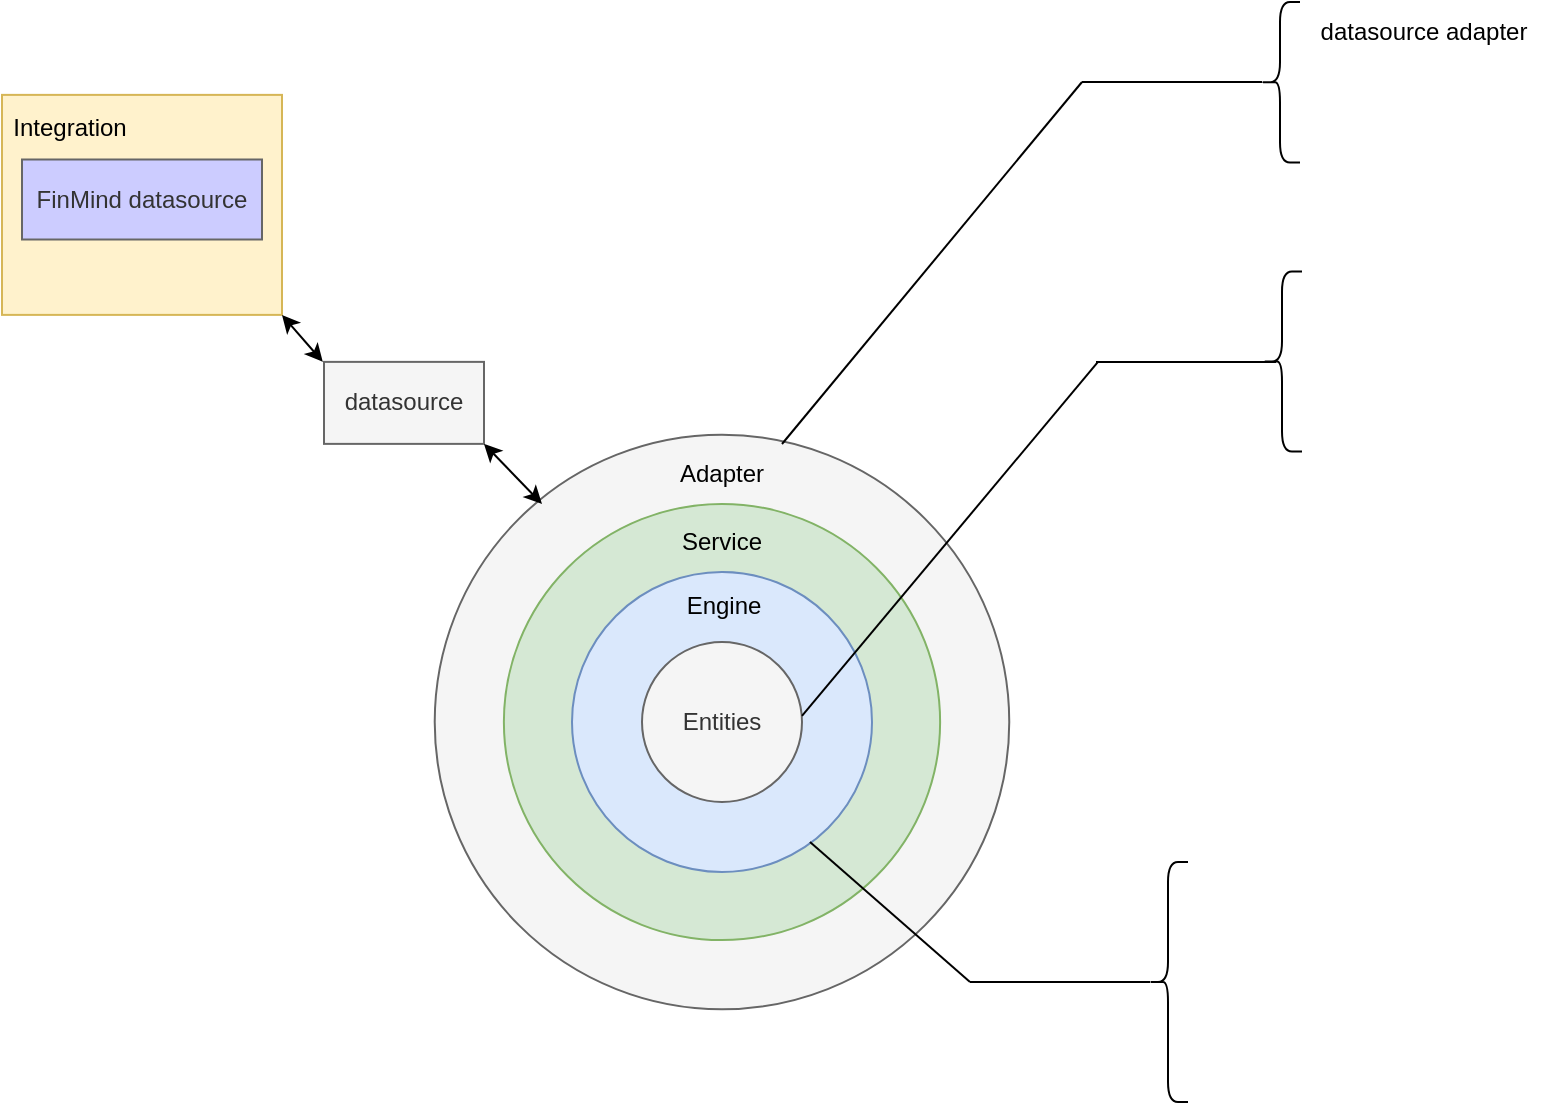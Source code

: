 <mxfile version="15.8.6" type="device"><diagram id="EPgDXg6GSZoSUuJm03VO" name="Page-1"><mxGraphModel dx="1182" dy="732" grid="1" gridSize="10" guides="1" tooltips="1" connect="1" arrows="1" fold="1" page="1" pageScale="1" pageWidth="1169" pageHeight="1654" math="0" shadow="0"><root><mxCell id="0"/><mxCell id="1" parent="0"/><mxCell id="UKXZEYdQTKhrQQN5RWna-50" value="" style="ellipse;whiteSpace=wrap;html=1;aspect=fixed;fillColor=#f5f5f5;strokeColor=#666666;fontColor=#333333;" vertex="1" parent="1"><mxGeometry x="356.36" y="456.36" width="287.27" height="287.27" as="geometry"/></mxCell><mxCell id="UKXZEYdQTKhrQQN5RWna-18" value="" style="ellipse;whiteSpace=wrap;html=1;aspect=fixed;fillColor=#d5e8d4;strokeColor=#82b366;" vertex="1" parent="1"><mxGeometry x="390.94" y="490.94" width="218.12" height="218.12" as="geometry"/></mxCell><mxCell id="UKXZEYdQTKhrQQN5RWna-11" value="" style="ellipse;whiteSpace=wrap;html=1;aspect=fixed;fillColor=#dae8fc;strokeColor=#6c8ebf;" vertex="1" parent="1"><mxGeometry x="425" y="525" width="150" height="150" as="geometry"/></mxCell><mxCell id="UKXZEYdQTKhrQQN5RWna-1" value="Entities" style="ellipse;whiteSpace=wrap;html=1;aspect=fixed;fillColor=#f5f5f5;fontColor=#333333;strokeColor=#666666;" vertex="1" parent="1"><mxGeometry x="460" y="560" width="80" height="80" as="geometry"/></mxCell><mxCell id="UKXZEYdQTKhrQQN5RWna-12" value="Service" style="text;html=1;strokeColor=none;fillColor=none;align=center;verticalAlign=middle;whiteSpace=wrap;rounded=0;" vertex="1" parent="1"><mxGeometry x="470" y="495" width="60" height="30" as="geometry"/></mxCell><mxCell id="UKXZEYdQTKhrQQN5RWna-19" value="Adapter" style="text;html=1;strokeColor=none;fillColor=none;align=center;verticalAlign=middle;whiteSpace=wrap;rounded=0;" vertex="1" parent="1"><mxGeometry x="470" y="460.94" width="60" height="30" as="geometry"/></mxCell><mxCell id="UKXZEYdQTKhrQQN5RWna-21" value="" style="rounded=0;whiteSpace=wrap;html=1;fillColor=#fff2cc;strokeColor=#d6b656;" vertex="1" parent="1"><mxGeometry x="140" y="286.44" width="140" height="110" as="geometry"/></mxCell><mxCell id="UKXZEYdQTKhrQQN5RWna-22" value="Integration" style="text;html=1;strokeColor=none;fillColor=none;align=center;verticalAlign=middle;whiteSpace=wrap;rounded=0;dashed=1;" vertex="1" parent="1"><mxGeometry x="144" y="286.44" width="60" height="32.308" as="geometry"/></mxCell><mxCell id="UKXZEYdQTKhrQQN5RWna-24" value="FinMind datasource" style="rounded=0;whiteSpace=wrap;html=1;fillColor=#CCCCFF;fontColor=#333333;strokeColor=#666666;" vertex="1" parent="1"><mxGeometry x="150" y="318.75" width="120" height="40" as="geometry"/></mxCell><mxCell id="UKXZEYdQTKhrQQN5RWna-27" value="datasource" style="rounded=0;whiteSpace=wrap;html=1;fillColor=#f5f5f5;strokeColor=#666666;fontColor=#333333;" vertex="1" parent="1"><mxGeometry x="301" y="419.94" width="80" height="41" as="geometry"/></mxCell><mxCell id="UKXZEYdQTKhrQQN5RWna-44" value="" style="endArrow=classic;startArrow=classic;html=1;rounded=0;exitX=1;exitY=1;exitDx=0;exitDy=0;" edge="1" parent="1" source="UKXZEYdQTKhrQQN5RWna-27"><mxGeometry width="50" height="50" relative="1" as="geometry"><mxPoint x="500" y="523.25" as="sourcePoint"/><mxPoint x="410" y="490.94" as="targetPoint"/></mxGeometry></mxCell><mxCell id="UKXZEYdQTKhrQQN5RWna-45" value="" style="endArrow=classic;startArrow=classic;html=1;rounded=0;exitX=1;exitY=1;exitDx=0;exitDy=0;" edge="1" parent="1"><mxGeometry width="50" height="50" relative="1" as="geometry"><mxPoint x="280.0" y="396.5" as="sourcePoint"/><mxPoint x="300.413" y="419.938" as="targetPoint"/></mxGeometry></mxCell><mxCell id="UKXZEYdQTKhrQQN5RWna-49" value="" style="group" vertex="1" connectable="0" parent="1"><mxGeometry x="543.997" y="659.999" width="189.003" height="130.001" as="geometry"/></mxCell><mxCell id="UKXZEYdQTKhrQQN5RWna-30" value="" style="endArrow=none;html=1;rounded=0;" edge="1" parent="UKXZEYdQTKhrQQN5RWna-49"><mxGeometry width="50" height="50" relative="1" as="geometry"><mxPoint x="80.003" y="70.001" as="sourcePoint"/><mxPoint x="170.003" y="70.001" as="targetPoint"/></mxGeometry></mxCell><mxCell id="UKXZEYdQTKhrQQN5RWna-33" value="" style="endArrow=none;html=1;rounded=0;" edge="1" parent="UKXZEYdQTKhrQQN5RWna-49"><mxGeometry width="50" height="50" relative="1" as="geometry"><mxPoint as="sourcePoint"/><mxPoint x="80.003" y="70.001" as="targetPoint"/></mxGeometry></mxCell><mxCell id="UKXZEYdQTKhrQQN5RWna-38" value="" style="shape=curlyBracket;whiteSpace=wrap;html=1;rounded=1;" vertex="1" parent="UKXZEYdQTKhrQQN5RWna-49"><mxGeometry x="169.003" y="10.001" width="20" height="120" as="geometry"/></mxCell><mxCell id="UKXZEYdQTKhrQQN5RWna-51" value="Engine" style="text;html=1;strokeColor=none;fillColor=none;align=center;verticalAlign=middle;whiteSpace=wrap;rounded=0;" vertex="1" parent="1"><mxGeometry x="471" y="527" width="60" height="30" as="geometry"/></mxCell><mxCell id="UKXZEYdQTKhrQQN5RWna-29" value="" style="endArrow=none;html=1;rounded=0;" edge="1" parent="1"><mxGeometry width="50" height="50" relative="1" as="geometry"><mxPoint x="540" y="596.94" as="sourcePoint"/><mxPoint x="688" y="419.94" as="targetPoint"/></mxGeometry></mxCell><mxCell id="UKXZEYdQTKhrQQN5RWna-34" value="" style="endArrow=none;html=1;rounded=0;" edge="1" parent="1"><mxGeometry width="50" height="50" relative="1" as="geometry"><mxPoint x="680" y="280" as="sourcePoint"/><mxPoint x="770" y="280" as="targetPoint"/></mxGeometry></mxCell><mxCell id="UKXZEYdQTKhrQQN5RWna-35" value="" style="endArrow=none;html=1;rounded=0;" edge="1" parent="1"><mxGeometry width="50" height="50" relative="1" as="geometry"><mxPoint x="530" y="461" as="sourcePoint"/><mxPoint x="680" y="280" as="targetPoint"/></mxGeometry></mxCell><mxCell id="UKXZEYdQTKhrQQN5RWna-39" value="" style="shape=curlyBracket;whiteSpace=wrap;html=1;rounded=1;" vertex="1" parent="1"><mxGeometry x="769" y="240" width="20" height="80.31" as="geometry"/></mxCell><mxCell id="UKXZEYdQTKhrQQN5RWna-43" value="datasource adapter" style="text;html=1;strokeColor=none;fillColor=none;align=center;verticalAlign=middle;whiteSpace=wrap;rounded=0;" vertex="1" parent="1"><mxGeometry x="792" y="240" width="118" height="30" as="geometry"/></mxCell><mxCell id="UKXZEYdQTKhrQQN5RWna-37" value="" style="shape=curlyBracket;whiteSpace=wrap;html=1;rounded=1;" vertex="1" parent="1"><mxGeometry x="770" y="374.75" width="20" height="90" as="geometry"/></mxCell><mxCell id="UKXZEYdQTKhrQQN5RWna-36" value="" style="endArrow=none;html=1;rounded=0;" edge="1" parent="1"><mxGeometry width="50" height="50" relative="1" as="geometry"><mxPoint x="687" y="419.94" as="sourcePoint"/><mxPoint x="777" y="419.94" as="targetPoint"/></mxGeometry></mxCell></root></mxGraphModel></diagram></mxfile>
